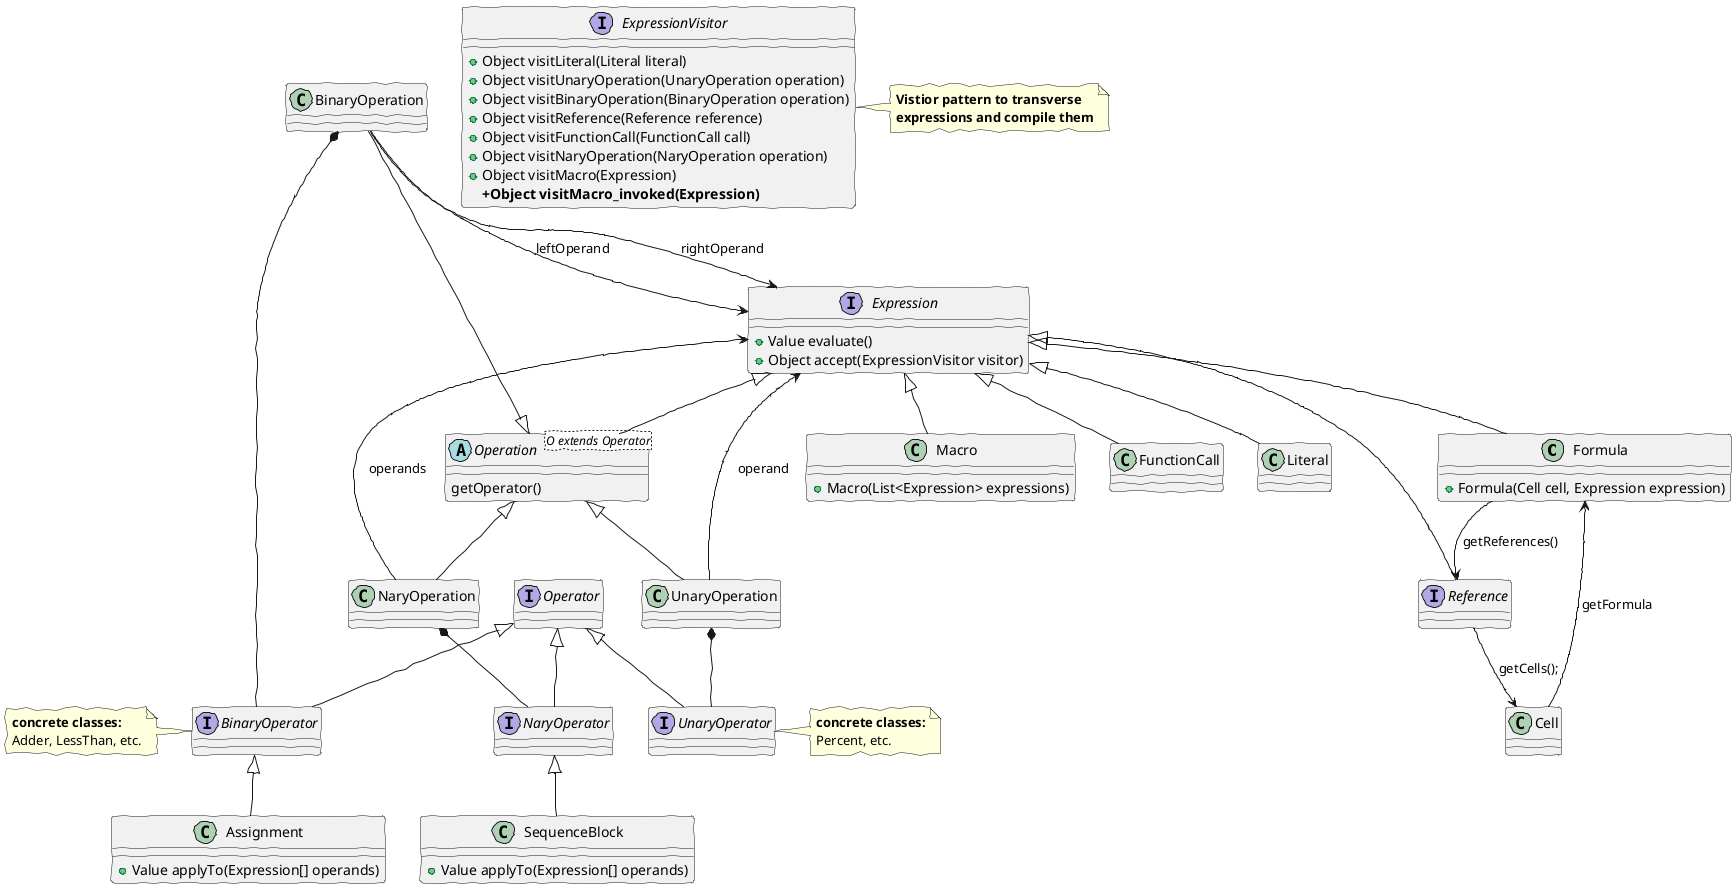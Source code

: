 @startuml domain_model_macros.png

'http://plantuml.com/skinparam.html'
skinparam handwritten true
skinparam defaultFontName FG Virgil
skinparam shadowing false

class Formula {
	+Formula(Cell cell, Expression expression)
}
class Macro {
	+Macro(List<Expression> expressions)
}
interface Expression {
	+Value evaluate()
	+Object accept(ExpressionVisitor visitor)
}
interface Reference
interface Operator
interface UnaryOperator
note right : <b>concrete classes:\nPercent, etc.
interface BinaryOperator
note left : <b>concrete classes:\nAdder, LessThan, etc.
interface NaryOperator <<<b>analysis>>
class SequenceBlock <<<b>analysis>> {
    +Value applyTo(Expression[] operands)
}
class Assignment <<<b>analysis>> {
    +Value applyTo(Expression[] operands)
}
abstract class Operation <O extends Operator> {
    getOperator()
}
class UnaryOperation
class BinaryOperation
class NaryOperation <<<b>analysis>>
class FunctionCall
class Literal
interface ExpressionVisitor {
	+Object visitLiteral(Literal literal)
	+Object visitUnaryOperation(UnaryOperation operation)
	+Object visitBinaryOperation(BinaryOperation operation)
	+Object visitReference(Reference reference)
	+Object visitFunctionCall(FunctionCall call)
	+Object visitNaryOperation(NaryOperation operation)
	+Object visitMacro(Expression)
        <b>+Object visitMacro_invoked(Expression)</b>
}
note right : <b>Vistior pattern to transverse\n<b>expressions and compile them
Expression <|-- Macro
Expression <|-- Formula
Expression <|-- Reference
Expression <|-- Operation
Expression <|-- FunctionCall
Expression <|-- Literal
Operation <|-- UnaryOperation
Operation <|-- BinaryOperation
Operation <|-- NaryOperation
Formula --> Reference : getReferences()
Reference --> Cell : getCells();
Cell --> Formula : getFormula
UnaryOperation --> Expression : operand
BinaryOperation --> Expression : leftOperand
BinaryOperation --> Expression : rightOperand
NaryOperation --> Expression : operands

Operator <|-- UnaryOperator
Operator <|-- BinaryOperator
Operator <|-- NaryOperator

UnaryOperation *-- UnaryOperator
BinaryOperation *-- BinaryOperator
NaryOperation *-- NaryOperator

NaryOperator <|-- SequenceBlock

BinaryOperator <|-- Assignment
@enduml